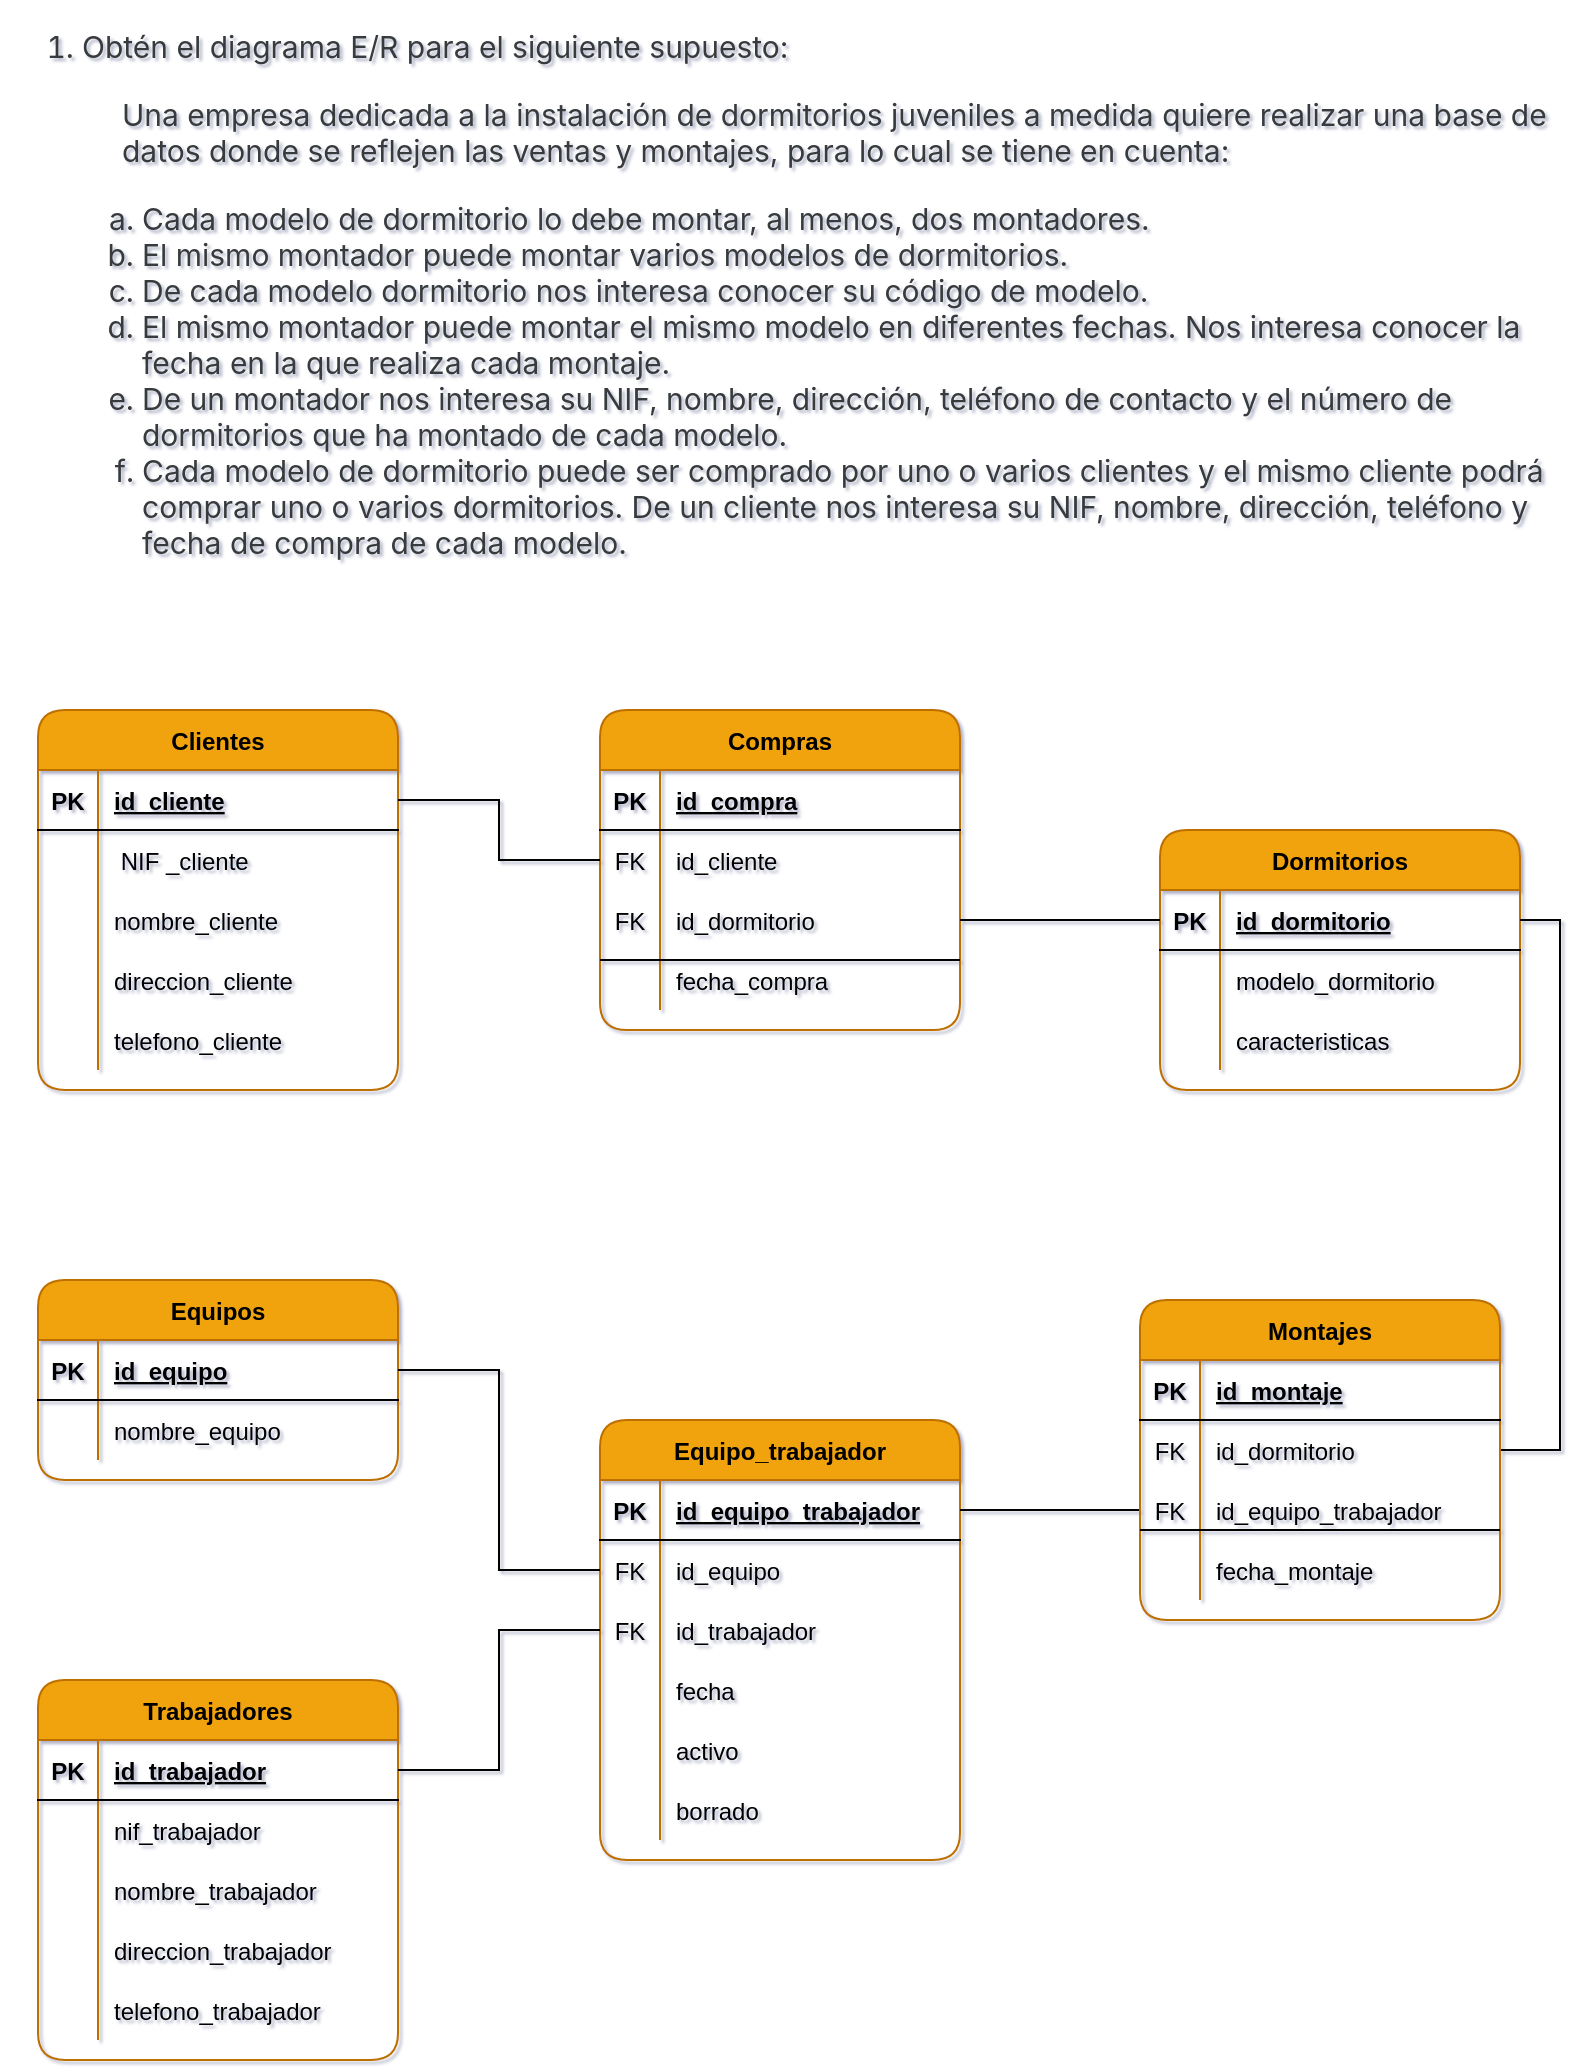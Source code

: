 <mxfile version="19.0.3" type="device"><diagram id="thLx4Eht6S7S2caN7P-8" name="Page-1"><mxGraphModel dx="1182" dy="835" grid="1" gridSize="10" guides="1" tooltips="1" connect="1" arrows="1" fold="1" page="1" pageScale="1" pageWidth="827" pageHeight="1169" background="#FFFFFF" math="0" shadow="1"><root><mxCell id="0"/><mxCell id="1" parent="0"/><mxCell id="4-AjIs3FGwJFk-wqZQ8P-2" value="&lt;ol style=&quot;box-sizing: border-box; margin-top: 0px; margin-bottom: 1rem; color: rgb(55, 58, 60); font-family: -apple-system, BlinkMacSystemFont, &amp;quot;Segoe UI&amp;quot;, Roboto, &amp;quot;Helvetica Neue&amp;quot;, Arial, sans-serif, &amp;quot;Apple Color Emoji&amp;quot;, &amp;quot;Segoe UI Emoji&amp;quot;, &amp;quot;Segoe UI Symbol&amp;quot;; font-size: 15px; text-align: left;&quot;&gt;&lt;li style=&quot;box-sizing: border-box;&quot;&gt;Obtén el diagrama E/R para el siguiente supuesto:&lt;/li&gt;&lt;/ol&gt;&lt;p style=&quot;box-sizing: border-box; margin-top: 0px; margin-bottom: 1rem; color: rgb(55, 58, 60); font-family: -apple-system, BlinkMacSystemFont, &amp;quot;Segoe UI&amp;quot;, Roboto, &amp;quot;Helvetica Neue&amp;quot;, Arial, sans-serif, &amp;quot;Apple Color Emoji&amp;quot;, &amp;quot;Segoe UI Emoji&amp;quot;, &amp;quot;Segoe UI Symbol&amp;quot;; font-size: 15px; text-align: left;&quot;&gt;&lt;/p&gt;&lt;div style=&quot;box-sizing: border-box; color: rgb(55, 58, 60); font-family: -apple-system, BlinkMacSystemFont, &amp;quot;Segoe UI&amp;quot;, Roboto, &amp;quot;Helvetica Neue&amp;quot;, Arial, sans-serif, &amp;quot;Apple Color Emoji&amp;quot;, &amp;quot;Segoe UI Emoji&amp;quot;, &amp;quot;Segoe UI Symbol&amp;quot;; font-size: 15px; text-align: left; margin-left: 30px;&quot; class=&quot;editor-indent&quot;&gt;&lt;div style=&quot;box-sizing: border-box; margin-left: 30px;&quot; class=&quot;editor-indent&quot;&gt;&lt;p style=&quot;box-sizing: border-box; margin-top: 0px; margin-bottom: 1rem;&quot;&gt;Una empresa dedicada a la instalación de dormitorios juveniles a medida quiere realizar una base de datos donde se reflejen las ventas y montajes, para lo cual se tiene en cuenta:&lt;/p&gt;&lt;/div&gt;&lt;div style=&quot;box-sizing: border-box;&quot; class=&quot;editor-indent&quot;&gt;&lt;p style=&quot;box-sizing: border-box; margin-top: 0px; margin-bottom: 1rem;&quot;&gt;&lt;/p&gt;&lt;ol style=&quot;box-sizing: border-box; margin-top: 0px; margin-bottom: 1rem; list-style-type: lower-alpha;&quot;&gt;&lt;li style=&quot;box-sizing: border-box;&quot;&gt;Cada modelo de dormitorio lo debe montar, al menos, dos montadores.&lt;/li&gt;&lt;li style=&quot;box-sizing: border-box;&quot;&gt;El mismo montador puede montar varios modelos de dormitorios.&lt;/li&gt;&lt;li style=&quot;box-sizing: border-box;&quot;&gt;De cada modelo dormitorio nos interesa conocer su código de modelo.&lt;/li&gt;&lt;li style=&quot;box-sizing: border-box;&quot;&gt;El mismo montador puede montar el mismo modelo en diferentes fechas. Nos interesa conocer la fecha en la que realiza cada montaje.&lt;/li&gt;&lt;li style=&quot;box-sizing: border-box;&quot;&gt;De un montador nos interesa su NIF, nombre, dirección, teléfono de contacto y el número de dormitorios que ha montado de cada modelo.&lt;/li&gt;&lt;li style=&quot;box-sizing: border-box;&quot;&gt;Cada modelo de dormitorio puede ser comprado por uno o varios clientes y el mismo cliente podrá comprar uno o varios dormitorios. De un cliente nos interesa su NIF, nombre, dirección, teléfono y fecha de compra de cada modelo.&lt;/li&gt;&lt;/ol&gt;&lt;/div&gt;&lt;/div&gt;" style="text;html=1;strokeColor=none;fillColor=none;align=center;verticalAlign=middle;whiteSpace=wrap;rounded=0;" parent="1" vertex="1"><mxGeometry x="20" y="40" width="780" height="310" as="geometry"/></mxCell><mxCell id="NseqOjQUuGEiHZUJtR5K-14" value="Clientes" style="shape=table;startSize=30;container=1;collapsible=1;childLayout=tableLayout;fixedRows=1;rowLines=0;fontStyle=1;align=center;resizeLast=1;fillColor=#f0a30a;strokeColor=#BD7000;fontColor=#000000;rounded=1;shadow=0;sketch=0;" vertex="1" parent="1"><mxGeometry x="39" y="395" width="180" height="190" as="geometry"><mxRectangle x="470" y="860" width="70" height="30" as="alternateBounds"/></mxGeometry></mxCell><mxCell id="NseqOjQUuGEiHZUJtR5K-15" value="" style="shape=tableRow;horizontal=0;startSize=0;swimlaneHead=0;swimlaneBody=0;fillColor=none;collapsible=0;dropTarget=0;points=[[0,0.5],[1,0.5]];portConstraint=eastwest;top=0;left=0;right=0;bottom=1;" vertex="1" parent="NseqOjQUuGEiHZUJtR5K-14"><mxGeometry y="30" width="180" height="30" as="geometry"/></mxCell><mxCell id="NseqOjQUuGEiHZUJtR5K-16" value="PK" style="shape=partialRectangle;connectable=0;fillColor=none;top=0;left=0;bottom=0;right=0;fontStyle=1;overflow=hidden;" vertex="1" parent="NseqOjQUuGEiHZUJtR5K-15"><mxGeometry width="30" height="30" as="geometry"><mxRectangle width="30" height="30" as="alternateBounds"/></mxGeometry></mxCell><mxCell id="NseqOjQUuGEiHZUJtR5K-17" value="id_cliente" style="shape=partialRectangle;connectable=0;fillColor=none;top=0;left=0;bottom=0;right=0;align=left;spacingLeft=6;fontStyle=5;overflow=hidden;" vertex="1" parent="NseqOjQUuGEiHZUJtR5K-15"><mxGeometry x="30" width="150" height="30" as="geometry"><mxRectangle width="150" height="30" as="alternateBounds"/></mxGeometry></mxCell><mxCell id="NseqOjQUuGEiHZUJtR5K-18" value="" style="shape=tableRow;horizontal=0;startSize=0;swimlaneHead=0;swimlaneBody=0;fillColor=none;collapsible=0;dropTarget=0;points=[[0,0.5],[1,0.5]];portConstraint=eastwest;top=0;left=0;right=0;bottom=0;" vertex="1" parent="NseqOjQUuGEiHZUJtR5K-14"><mxGeometry y="60" width="180" height="30" as="geometry"/></mxCell><mxCell id="NseqOjQUuGEiHZUJtR5K-19" value="" style="shape=partialRectangle;connectable=0;fillColor=none;top=0;left=0;bottom=0;right=0;editable=1;overflow=hidden;" vertex="1" parent="NseqOjQUuGEiHZUJtR5K-18"><mxGeometry width="30" height="30" as="geometry"><mxRectangle width="30" height="30" as="alternateBounds"/></mxGeometry></mxCell><mxCell id="NseqOjQUuGEiHZUJtR5K-20" value=" NIF _cliente" style="shape=partialRectangle;connectable=0;fillColor=none;top=0;left=0;bottom=0;right=0;align=left;spacingLeft=6;overflow=hidden;fontColor=#000000;" vertex="1" parent="NseqOjQUuGEiHZUJtR5K-18"><mxGeometry x="30" width="150" height="30" as="geometry"><mxRectangle width="150" height="30" as="alternateBounds"/></mxGeometry></mxCell><mxCell id="NseqOjQUuGEiHZUJtR5K-21" value="" style="shape=tableRow;horizontal=0;startSize=0;swimlaneHead=0;swimlaneBody=0;fillColor=none;collapsible=0;dropTarget=0;points=[[0,0.5],[1,0.5]];portConstraint=eastwest;top=0;left=0;right=0;bottom=0;" vertex="1" parent="NseqOjQUuGEiHZUJtR5K-14"><mxGeometry y="90" width="180" height="30" as="geometry"/></mxCell><mxCell id="NseqOjQUuGEiHZUJtR5K-22" value="" style="shape=partialRectangle;connectable=0;fillColor=none;top=0;left=0;bottom=0;right=0;editable=1;overflow=hidden;" vertex="1" parent="NseqOjQUuGEiHZUJtR5K-21"><mxGeometry width="30" height="30" as="geometry"><mxRectangle width="30" height="30" as="alternateBounds"/></mxGeometry></mxCell><mxCell id="NseqOjQUuGEiHZUJtR5K-23" value="nombre_cliente" style="shape=partialRectangle;connectable=0;fillColor=none;top=0;left=0;bottom=0;right=0;align=left;spacingLeft=6;overflow=hidden;" vertex="1" parent="NseqOjQUuGEiHZUJtR5K-21"><mxGeometry x="30" width="150" height="30" as="geometry"><mxRectangle width="150" height="30" as="alternateBounds"/></mxGeometry></mxCell><mxCell id="NseqOjQUuGEiHZUJtR5K-24" value="" style="shape=tableRow;horizontal=0;startSize=0;swimlaneHead=0;swimlaneBody=0;fillColor=none;collapsible=0;dropTarget=0;points=[[0,0.5],[1,0.5]];portConstraint=eastwest;top=0;left=0;right=0;bottom=0;" vertex="1" parent="NseqOjQUuGEiHZUJtR5K-14"><mxGeometry y="120" width="180" height="30" as="geometry"/></mxCell><mxCell id="NseqOjQUuGEiHZUJtR5K-25" value="" style="shape=partialRectangle;connectable=0;fillColor=none;top=0;left=0;bottom=0;right=0;editable=1;overflow=hidden;" vertex="1" parent="NseqOjQUuGEiHZUJtR5K-24"><mxGeometry width="30" height="30" as="geometry"><mxRectangle width="30" height="30" as="alternateBounds"/></mxGeometry></mxCell><mxCell id="NseqOjQUuGEiHZUJtR5K-26" value="direccion_cliente" style="shape=partialRectangle;connectable=0;fillColor=none;top=0;left=0;bottom=0;right=0;align=left;spacingLeft=6;overflow=hidden;" vertex="1" parent="NseqOjQUuGEiHZUJtR5K-24"><mxGeometry x="30" width="150" height="30" as="geometry"><mxRectangle width="150" height="30" as="alternateBounds"/></mxGeometry></mxCell><mxCell id="NseqOjQUuGEiHZUJtR5K-29" value="" style="shape=tableRow;horizontal=0;startSize=0;swimlaneHead=0;swimlaneBody=0;fillColor=none;collapsible=0;dropTarget=0;points=[[0,0.5],[1,0.5]];portConstraint=eastwest;top=0;left=0;right=0;bottom=0;" vertex="1" parent="NseqOjQUuGEiHZUJtR5K-14"><mxGeometry y="150" width="180" height="30" as="geometry"/></mxCell><mxCell id="NseqOjQUuGEiHZUJtR5K-30" value="" style="shape=partialRectangle;connectable=0;fillColor=none;top=0;left=0;bottom=0;right=0;editable=1;overflow=hidden;" vertex="1" parent="NseqOjQUuGEiHZUJtR5K-29"><mxGeometry width="30" height="30" as="geometry"><mxRectangle width="30" height="30" as="alternateBounds"/></mxGeometry></mxCell><mxCell id="NseqOjQUuGEiHZUJtR5K-31" value="telefono_cliente" style="shape=partialRectangle;connectable=0;fillColor=none;top=0;left=0;bottom=0;right=0;align=left;spacingLeft=6;overflow=hidden;" vertex="1" parent="NseqOjQUuGEiHZUJtR5K-29"><mxGeometry x="30" width="150" height="30" as="geometry"><mxRectangle width="150" height="30" as="alternateBounds"/></mxGeometry></mxCell><mxCell id="NseqOjQUuGEiHZUJtR5K-79" value="" style="group;rounded=1;shadow=0;sketch=0;" vertex="1" connectable="0" parent="1"><mxGeometry x="320" y="395" width="180" height="160" as="geometry"/></mxCell><mxCell id="NseqOjQUuGEiHZUJtR5K-38" value="Compras" style="shape=table;startSize=30;container=1;collapsible=1;childLayout=tableLayout;fixedRows=1;rowLines=0;fontStyle=1;align=center;resizeLast=1;fillColor=#f0a30a;fontColor=#000000;strokeColor=#BD7000;rounded=1;" vertex="1" parent="NseqOjQUuGEiHZUJtR5K-79"><mxGeometry width="180" height="160" as="geometry"><mxRectangle x="470" y="860" width="70" height="30" as="alternateBounds"/></mxGeometry></mxCell><mxCell id="NseqOjQUuGEiHZUJtR5K-39" value="" style="shape=tableRow;horizontal=0;startSize=0;swimlaneHead=0;swimlaneBody=0;fillColor=none;collapsible=0;dropTarget=0;points=[[0,0.5],[1,0.5]];portConstraint=eastwest;top=0;left=0;right=0;bottom=1;" vertex="1" parent="NseqOjQUuGEiHZUJtR5K-38"><mxGeometry y="30" width="180" height="30" as="geometry"/></mxCell><mxCell id="NseqOjQUuGEiHZUJtR5K-40" value="PK" style="shape=partialRectangle;connectable=0;fillColor=none;top=0;left=0;bottom=0;right=0;fontStyle=1;overflow=hidden;" vertex="1" parent="NseqOjQUuGEiHZUJtR5K-39"><mxGeometry width="30" height="30" as="geometry"><mxRectangle width="30" height="30" as="alternateBounds"/></mxGeometry></mxCell><mxCell id="NseqOjQUuGEiHZUJtR5K-41" value="id_compra" style="shape=partialRectangle;connectable=0;fillColor=none;top=0;left=0;bottom=0;right=0;align=left;spacingLeft=6;fontStyle=5;overflow=hidden;" vertex="1" parent="NseqOjQUuGEiHZUJtR5K-39"><mxGeometry x="30" width="150" height="30" as="geometry"><mxRectangle width="150" height="30" as="alternateBounds"/></mxGeometry></mxCell><mxCell id="NseqOjQUuGEiHZUJtR5K-68" value="" style="shape=tableRow;horizontal=0;startSize=0;swimlaneHead=0;swimlaneBody=0;fillColor=none;collapsible=0;dropTarget=0;points=[[0,0.5],[1,0.5]];portConstraint=eastwest;top=0;left=0;right=0;bottom=0;fontColor=#000000;" vertex="1" parent="NseqOjQUuGEiHZUJtR5K-38"><mxGeometry y="60" width="180" height="30" as="geometry"/></mxCell><mxCell id="NseqOjQUuGEiHZUJtR5K-69" value="FK" style="shape=partialRectangle;connectable=0;fillColor=none;top=0;left=0;bottom=0;right=0;fontStyle=0;overflow=hidden;fontColor=#000000;" vertex="1" parent="NseqOjQUuGEiHZUJtR5K-68"><mxGeometry width="30" height="30" as="geometry"><mxRectangle width="30" height="30" as="alternateBounds"/></mxGeometry></mxCell><mxCell id="NseqOjQUuGEiHZUJtR5K-70" value="id_cliente" style="shape=partialRectangle;connectable=0;fillColor=none;top=0;left=0;bottom=0;right=0;align=left;spacingLeft=6;fontStyle=0;overflow=hidden;fontColor=#000000;" vertex="1" parent="NseqOjQUuGEiHZUJtR5K-68"><mxGeometry x="30" width="150" height="30" as="geometry"><mxRectangle width="150" height="30" as="alternateBounds"/></mxGeometry></mxCell><mxCell id="NseqOjQUuGEiHZUJtR5K-71" value="" style="shape=tableRow;horizontal=0;startSize=0;swimlaneHead=0;swimlaneBody=0;fillColor=none;collapsible=0;dropTarget=0;points=[[0,0.5],[1,0.5]];portConstraint=eastwest;top=0;left=0;right=0;bottom=0;fontColor=#000000;" vertex="1" parent="NseqOjQUuGEiHZUJtR5K-38"><mxGeometry y="90" width="180" height="30" as="geometry"/></mxCell><mxCell id="NseqOjQUuGEiHZUJtR5K-72" value="FK" style="shape=partialRectangle;connectable=0;fillColor=none;top=0;left=0;bottom=0;right=0;fontStyle=0;overflow=hidden;fontColor=#000000;" vertex="1" parent="NseqOjQUuGEiHZUJtR5K-71"><mxGeometry width="30" height="30" as="geometry"><mxRectangle width="30" height="30" as="alternateBounds"/></mxGeometry></mxCell><mxCell id="NseqOjQUuGEiHZUJtR5K-73" value="id_dormitorio" style="shape=partialRectangle;connectable=0;fillColor=none;top=0;left=0;bottom=0;right=0;align=left;spacingLeft=6;fontStyle=0;overflow=hidden;fontColor=#000000;" vertex="1" parent="NseqOjQUuGEiHZUJtR5K-71"><mxGeometry x="30" width="150" height="30" as="geometry"><mxRectangle width="150" height="30" as="alternateBounds"/></mxGeometry></mxCell><mxCell id="NseqOjQUuGEiHZUJtR5K-74" value="" style="shape=tableRow;horizontal=0;startSize=0;swimlaneHead=0;swimlaneBody=0;fillColor=none;collapsible=0;dropTarget=0;points=[[0,0.5],[1,0.5]];portConstraint=eastwest;top=0;left=0;right=0;bottom=0;fontColor=#000000;" vertex="1" parent="NseqOjQUuGEiHZUJtR5K-38"><mxGeometry y="120" width="180" height="30" as="geometry"/></mxCell><mxCell id="NseqOjQUuGEiHZUJtR5K-75" value="" style="shape=partialRectangle;connectable=0;fillColor=none;top=0;left=0;bottom=0;right=0;editable=1;overflow=hidden;fontColor=#000000;" vertex="1" parent="NseqOjQUuGEiHZUJtR5K-74"><mxGeometry width="30" height="30" as="geometry"><mxRectangle width="30" height="30" as="alternateBounds"/></mxGeometry></mxCell><mxCell id="NseqOjQUuGEiHZUJtR5K-76" value="fecha_compra" style="shape=partialRectangle;connectable=0;fillColor=none;top=0;left=0;bottom=0;right=0;align=left;spacingLeft=6;overflow=hidden;fontColor=#000000;" vertex="1" parent="NseqOjQUuGEiHZUJtR5K-74"><mxGeometry x="30" width="150" height="30" as="geometry"><mxRectangle width="150" height="30" as="alternateBounds"/></mxGeometry></mxCell><mxCell id="NseqOjQUuGEiHZUJtR5K-77" value="" style="line;strokeWidth=1;rotatable=0;dashed=0;labelPosition=right;align=left;verticalAlign=middle;spacingTop=0;spacingLeft=6;points=[];portConstraint=eastwest;fontColor=#000000;" vertex="1" parent="NseqOjQUuGEiHZUJtR5K-79"><mxGeometry y="120" width="180" height="10" as="geometry"/></mxCell><mxCell id="NseqOjQUuGEiHZUJtR5K-80" value="Dormitorios" style="shape=table;startSize=30;container=1;collapsible=1;childLayout=tableLayout;fixedRows=1;rowLines=0;fontStyle=1;align=center;resizeLast=1;fontColor=#000000;fillColor=#f0a30a;strokeColor=#BD7000;rounded=1;shadow=0;sketch=0;" vertex="1" parent="1"><mxGeometry x="600" y="455" width="180" height="130" as="geometry"/></mxCell><mxCell id="NseqOjQUuGEiHZUJtR5K-81" value="" style="shape=tableRow;horizontal=0;startSize=0;swimlaneHead=0;swimlaneBody=0;fillColor=none;collapsible=0;dropTarget=0;points=[[0,0.5],[1,0.5]];portConstraint=eastwest;top=0;left=0;right=0;bottom=1;fontColor=#000000;" vertex="1" parent="NseqOjQUuGEiHZUJtR5K-80"><mxGeometry y="30" width="180" height="30" as="geometry"/></mxCell><mxCell id="NseqOjQUuGEiHZUJtR5K-82" value="PK" style="shape=partialRectangle;connectable=0;fillColor=none;top=0;left=0;bottom=0;right=0;fontStyle=1;overflow=hidden;fontColor=#000000;" vertex="1" parent="NseqOjQUuGEiHZUJtR5K-81"><mxGeometry width="30" height="30" as="geometry"><mxRectangle width="30" height="30" as="alternateBounds"/></mxGeometry></mxCell><mxCell id="NseqOjQUuGEiHZUJtR5K-83" value="id_dormitorio" style="shape=partialRectangle;connectable=0;fillColor=none;top=0;left=0;bottom=0;right=0;align=left;spacingLeft=6;fontStyle=5;overflow=hidden;fontColor=#000000;" vertex="1" parent="NseqOjQUuGEiHZUJtR5K-81"><mxGeometry x="30" width="150" height="30" as="geometry"><mxRectangle width="150" height="30" as="alternateBounds"/></mxGeometry></mxCell><mxCell id="NseqOjQUuGEiHZUJtR5K-84" value="" style="shape=tableRow;horizontal=0;startSize=0;swimlaneHead=0;swimlaneBody=0;fillColor=none;collapsible=0;dropTarget=0;points=[[0,0.5],[1,0.5]];portConstraint=eastwest;top=0;left=0;right=0;bottom=0;fontColor=#000000;" vertex="1" parent="NseqOjQUuGEiHZUJtR5K-80"><mxGeometry y="60" width="180" height="30" as="geometry"/></mxCell><mxCell id="NseqOjQUuGEiHZUJtR5K-85" value="" style="shape=partialRectangle;connectable=0;fillColor=none;top=0;left=0;bottom=0;right=0;editable=1;overflow=hidden;fontColor=#000000;" vertex="1" parent="NseqOjQUuGEiHZUJtR5K-84"><mxGeometry width="30" height="30" as="geometry"><mxRectangle width="30" height="30" as="alternateBounds"/></mxGeometry></mxCell><mxCell id="NseqOjQUuGEiHZUJtR5K-86" value="modelo_dormitorio" style="shape=partialRectangle;connectable=0;fillColor=none;top=0;left=0;bottom=0;right=0;align=left;spacingLeft=6;overflow=hidden;fontColor=#000000;" vertex="1" parent="NseqOjQUuGEiHZUJtR5K-84"><mxGeometry x="30" width="150" height="30" as="geometry"><mxRectangle width="150" height="30" as="alternateBounds"/></mxGeometry></mxCell><mxCell id="NseqOjQUuGEiHZUJtR5K-87" value="" style="shape=tableRow;horizontal=0;startSize=0;swimlaneHead=0;swimlaneBody=0;fillColor=none;collapsible=0;dropTarget=0;points=[[0,0.5],[1,0.5]];portConstraint=eastwest;top=0;left=0;right=0;bottom=0;fontColor=#000000;" vertex="1" parent="NseqOjQUuGEiHZUJtR5K-80"><mxGeometry y="90" width="180" height="30" as="geometry"/></mxCell><mxCell id="NseqOjQUuGEiHZUJtR5K-88" value="" style="shape=partialRectangle;connectable=0;fillColor=none;top=0;left=0;bottom=0;right=0;editable=1;overflow=hidden;fontColor=#000000;" vertex="1" parent="NseqOjQUuGEiHZUJtR5K-87"><mxGeometry width="30" height="30" as="geometry"><mxRectangle width="30" height="30" as="alternateBounds"/></mxGeometry></mxCell><mxCell id="NseqOjQUuGEiHZUJtR5K-89" value="caracteristicas" style="shape=partialRectangle;connectable=0;fillColor=none;top=0;left=0;bottom=0;right=0;align=left;spacingLeft=6;overflow=hidden;fontColor=#000000;" vertex="1" parent="NseqOjQUuGEiHZUJtR5K-87"><mxGeometry x="30" width="150" height="30" as="geometry"><mxRectangle width="150" height="30" as="alternateBounds"/></mxGeometry></mxCell><mxCell id="NseqOjQUuGEiHZUJtR5K-113" style="edgeStyle=orthogonalEdgeStyle;rounded=0;orthogonalLoop=1;jettySize=auto;html=1;exitX=1;exitY=0.5;exitDx=0;exitDy=0;entryX=0;entryY=0.5;entryDx=0;entryDy=0;fontColor=#000000;endArrow=none;endFill=0;" edge="1" parent="1" source="NseqOjQUuGEiHZUJtR5K-15" target="NseqOjQUuGEiHZUJtR5K-68"><mxGeometry relative="1" as="geometry"/></mxCell><mxCell id="NseqOjQUuGEiHZUJtR5K-117" style="edgeStyle=orthogonalEdgeStyle;rounded=0;orthogonalLoop=1;jettySize=auto;html=1;exitX=1;exitY=0.5;exitDx=0;exitDy=0;entryX=0;entryY=0.5;entryDx=0;entryDy=0;fontColor=#000000;endArrow=none;endFill=0;" edge="1" parent="1" source="NseqOjQUuGEiHZUJtR5K-71" target="NseqOjQUuGEiHZUJtR5K-81"><mxGeometry relative="1" as="geometry"/></mxCell><mxCell id="NseqOjQUuGEiHZUJtR5K-118" style="edgeStyle=orthogonalEdgeStyle;rounded=0;orthogonalLoop=1;jettySize=auto;html=1;exitX=1;exitY=0.5;exitDx=0;exitDy=0;entryX=1;entryY=0.5;entryDx=0;entryDy=0;fontColor=#000000;endArrow=none;endFill=0;" edge="1" parent="1" source="NseqOjQUuGEiHZUJtR5K-81" target="NseqOjQUuGEiHZUJtR5K-106"><mxGeometry relative="1" as="geometry"/></mxCell><mxCell id="NseqOjQUuGEiHZUJtR5K-120" value="Equipos" style="shape=table;startSize=30;container=1;collapsible=1;childLayout=tableLayout;fixedRows=1;rowLines=0;fontStyle=1;align=center;resizeLast=1;fontColor=#000000;fillColor=#f0a30a;strokeColor=#BD7000;rounded=1;shadow=0;sketch=0;" vertex="1" parent="1"><mxGeometry x="39" y="680" width="180" height="100" as="geometry"/></mxCell><mxCell id="NseqOjQUuGEiHZUJtR5K-121" value="" style="shape=tableRow;horizontal=0;startSize=0;swimlaneHead=0;swimlaneBody=0;fillColor=none;collapsible=0;dropTarget=0;points=[[0,0.5],[1,0.5]];portConstraint=eastwest;top=0;left=0;right=0;bottom=1;fontColor=#000000;" vertex="1" parent="NseqOjQUuGEiHZUJtR5K-120"><mxGeometry y="30" width="180" height="30" as="geometry"/></mxCell><mxCell id="NseqOjQUuGEiHZUJtR5K-122" value="PK" style="shape=partialRectangle;connectable=0;fillColor=none;top=0;left=0;bottom=0;right=0;fontStyle=1;overflow=hidden;fontColor=#000000;" vertex="1" parent="NseqOjQUuGEiHZUJtR5K-121"><mxGeometry width="30" height="30" as="geometry"><mxRectangle width="30" height="30" as="alternateBounds"/></mxGeometry></mxCell><mxCell id="NseqOjQUuGEiHZUJtR5K-123" value="id_equipo" style="shape=partialRectangle;connectable=0;fillColor=none;top=0;left=0;bottom=0;right=0;align=left;spacingLeft=6;fontStyle=5;overflow=hidden;fontColor=#000000;" vertex="1" parent="NseqOjQUuGEiHZUJtR5K-121"><mxGeometry x="30" width="150" height="30" as="geometry"><mxRectangle width="150" height="30" as="alternateBounds"/></mxGeometry></mxCell><mxCell id="NseqOjQUuGEiHZUJtR5K-124" value="" style="shape=tableRow;horizontal=0;startSize=0;swimlaneHead=0;swimlaneBody=0;fillColor=none;collapsible=0;dropTarget=0;points=[[0,0.5],[1,0.5]];portConstraint=eastwest;top=0;left=0;right=0;bottom=0;fontColor=#000000;" vertex="1" parent="NseqOjQUuGEiHZUJtR5K-120"><mxGeometry y="60" width="180" height="30" as="geometry"/></mxCell><mxCell id="NseqOjQUuGEiHZUJtR5K-125" value="" style="shape=partialRectangle;connectable=0;fillColor=none;top=0;left=0;bottom=0;right=0;editable=1;overflow=hidden;fontColor=#000000;" vertex="1" parent="NseqOjQUuGEiHZUJtR5K-124"><mxGeometry width="30" height="30" as="geometry"><mxRectangle width="30" height="30" as="alternateBounds"/></mxGeometry></mxCell><mxCell id="NseqOjQUuGEiHZUJtR5K-126" value="nombre_equipo" style="shape=partialRectangle;connectable=0;fillColor=none;top=0;left=0;bottom=0;right=0;align=left;spacingLeft=6;overflow=hidden;fontColor=#000000;" vertex="1" parent="NseqOjQUuGEiHZUJtR5K-124"><mxGeometry x="30" width="150" height="30" as="geometry"><mxRectangle width="150" height="30" as="alternateBounds"/></mxGeometry></mxCell><mxCell id="NseqOjQUuGEiHZUJtR5K-133" value="Equipo_trabajador" style="shape=table;startSize=30;container=1;collapsible=1;childLayout=tableLayout;fixedRows=1;rowLines=0;fontStyle=1;align=center;resizeLast=1;fontColor=#000000;fillColor=#f0a30a;strokeColor=#BD7000;rounded=1;shadow=0;sketch=0;" vertex="1" parent="1"><mxGeometry x="320" y="750" width="180" height="220" as="geometry"/></mxCell><mxCell id="NseqOjQUuGEiHZUJtR5K-134" value="" style="shape=tableRow;horizontal=0;startSize=0;swimlaneHead=0;swimlaneBody=0;fillColor=none;collapsible=0;dropTarget=0;points=[[0,0.5],[1,0.5]];portConstraint=eastwest;top=0;left=0;right=0;bottom=1;fontColor=#000000;" vertex="1" parent="NseqOjQUuGEiHZUJtR5K-133"><mxGeometry y="30" width="180" height="30" as="geometry"/></mxCell><mxCell id="NseqOjQUuGEiHZUJtR5K-135" value="PK" style="shape=partialRectangle;connectable=0;fillColor=none;top=0;left=0;bottom=0;right=0;fontStyle=1;overflow=hidden;fontColor=#000000;" vertex="1" parent="NseqOjQUuGEiHZUJtR5K-134"><mxGeometry width="30" height="30" as="geometry"><mxRectangle width="30" height="30" as="alternateBounds"/></mxGeometry></mxCell><mxCell id="NseqOjQUuGEiHZUJtR5K-136" value="id_equipo_trabajador" style="shape=partialRectangle;connectable=0;fillColor=none;top=0;left=0;bottom=0;right=0;align=left;spacingLeft=6;fontStyle=5;overflow=hidden;fontColor=#000000;" vertex="1" parent="NseqOjQUuGEiHZUJtR5K-134"><mxGeometry x="30" width="150" height="30" as="geometry"><mxRectangle width="150" height="30" as="alternateBounds"/></mxGeometry></mxCell><mxCell id="NseqOjQUuGEiHZUJtR5K-166" value="" style="shape=tableRow;horizontal=0;startSize=0;swimlaneHead=0;swimlaneBody=0;fillColor=none;collapsible=0;dropTarget=0;points=[[0,0.5],[1,0.5]];portConstraint=eastwest;top=0;left=0;right=0;bottom=0;fontColor=#000000;" vertex="1" parent="NseqOjQUuGEiHZUJtR5K-133"><mxGeometry y="60" width="180" height="30" as="geometry"/></mxCell><mxCell id="NseqOjQUuGEiHZUJtR5K-167" value="FK" style="shape=partialRectangle;connectable=0;fillColor=none;top=0;left=0;bottom=0;right=0;fontStyle=0;overflow=hidden;fontColor=#000000;" vertex="1" parent="NseqOjQUuGEiHZUJtR5K-166"><mxGeometry width="30" height="30" as="geometry"><mxRectangle width="30" height="30" as="alternateBounds"/></mxGeometry></mxCell><mxCell id="NseqOjQUuGEiHZUJtR5K-168" value="id_equipo" style="shape=partialRectangle;connectable=0;fillColor=none;top=0;left=0;bottom=0;right=0;align=left;spacingLeft=6;fontStyle=0;overflow=hidden;fontColor=#000000;" vertex="1" parent="NseqOjQUuGEiHZUJtR5K-166"><mxGeometry x="30" width="150" height="30" as="geometry"><mxRectangle width="150" height="30" as="alternateBounds"/></mxGeometry></mxCell><mxCell id="NseqOjQUuGEiHZUJtR5K-169" value="" style="shape=tableRow;horizontal=0;startSize=0;swimlaneHead=0;swimlaneBody=0;fillColor=none;collapsible=0;dropTarget=0;points=[[0,0.5],[1,0.5]];portConstraint=eastwest;top=0;left=0;right=0;bottom=0;fontColor=#000000;" vertex="1" parent="NseqOjQUuGEiHZUJtR5K-133"><mxGeometry y="90" width="180" height="30" as="geometry"/></mxCell><mxCell id="NseqOjQUuGEiHZUJtR5K-170" value="FK" style="shape=partialRectangle;connectable=0;fillColor=none;top=0;left=0;bottom=0;right=0;fontStyle=0;overflow=hidden;fontColor=#000000;" vertex="1" parent="NseqOjQUuGEiHZUJtR5K-169"><mxGeometry width="30" height="30" as="geometry"><mxRectangle width="30" height="30" as="alternateBounds"/></mxGeometry></mxCell><mxCell id="NseqOjQUuGEiHZUJtR5K-171" value="id_trabajador" style="shape=partialRectangle;connectable=0;fillColor=none;top=0;left=0;bottom=0;right=0;align=left;spacingLeft=6;fontStyle=0;overflow=hidden;fontColor=#000000;" vertex="1" parent="NseqOjQUuGEiHZUJtR5K-169"><mxGeometry x="30" width="150" height="30" as="geometry"><mxRectangle width="150" height="30" as="alternateBounds"/></mxGeometry></mxCell><mxCell id="NseqOjQUuGEiHZUJtR5K-137" value="" style="shape=tableRow;horizontal=0;startSize=0;swimlaneHead=0;swimlaneBody=0;fillColor=none;collapsible=0;dropTarget=0;points=[[0,0.5],[1,0.5]];portConstraint=eastwest;top=0;left=0;right=0;bottom=0;fontColor=#000000;" vertex="1" parent="NseqOjQUuGEiHZUJtR5K-133"><mxGeometry y="120" width="180" height="30" as="geometry"/></mxCell><mxCell id="NseqOjQUuGEiHZUJtR5K-138" value="" style="shape=partialRectangle;connectable=0;fillColor=none;top=0;left=0;bottom=0;right=0;editable=1;overflow=hidden;fontColor=#000000;" vertex="1" parent="NseqOjQUuGEiHZUJtR5K-137"><mxGeometry width="30" height="30" as="geometry"><mxRectangle width="30" height="30" as="alternateBounds"/></mxGeometry></mxCell><mxCell id="NseqOjQUuGEiHZUJtR5K-139" value="fecha" style="shape=partialRectangle;connectable=0;fillColor=none;top=0;left=0;bottom=0;right=0;align=left;spacingLeft=6;overflow=hidden;fontColor=#000000;" vertex="1" parent="NseqOjQUuGEiHZUJtR5K-137"><mxGeometry x="30" width="150" height="30" as="geometry"><mxRectangle width="150" height="30" as="alternateBounds"/></mxGeometry></mxCell><mxCell id="NseqOjQUuGEiHZUJtR5K-140" value="" style="shape=tableRow;horizontal=0;startSize=0;swimlaneHead=0;swimlaneBody=0;fillColor=none;collapsible=0;dropTarget=0;points=[[0,0.5],[1,0.5]];portConstraint=eastwest;top=0;left=0;right=0;bottom=0;fontColor=#000000;" vertex="1" parent="NseqOjQUuGEiHZUJtR5K-133"><mxGeometry y="150" width="180" height="30" as="geometry"/></mxCell><mxCell id="NseqOjQUuGEiHZUJtR5K-141" value="" style="shape=partialRectangle;connectable=0;fillColor=none;top=0;left=0;bottom=0;right=0;editable=1;overflow=hidden;fontColor=#000000;" vertex="1" parent="NseqOjQUuGEiHZUJtR5K-140"><mxGeometry width="30" height="30" as="geometry"><mxRectangle width="30" height="30" as="alternateBounds"/></mxGeometry></mxCell><mxCell id="NseqOjQUuGEiHZUJtR5K-142" value="activo" style="shape=partialRectangle;connectable=0;fillColor=none;top=0;left=0;bottom=0;right=0;align=left;spacingLeft=6;overflow=hidden;fontColor=#000000;" vertex="1" parent="NseqOjQUuGEiHZUJtR5K-140"><mxGeometry x="30" width="150" height="30" as="geometry"><mxRectangle width="150" height="30" as="alternateBounds"/></mxGeometry></mxCell><mxCell id="NseqOjQUuGEiHZUJtR5K-143" value="" style="shape=tableRow;horizontal=0;startSize=0;swimlaneHead=0;swimlaneBody=0;fillColor=none;collapsible=0;dropTarget=0;points=[[0,0.5],[1,0.5]];portConstraint=eastwest;top=0;left=0;right=0;bottom=0;fontColor=#000000;" vertex="1" parent="NseqOjQUuGEiHZUJtR5K-133"><mxGeometry y="180" width="180" height="30" as="geometry"/></mxCell><mxCell id="NseqOjQUuGEiHZUJtR5K-144" value="" style="shape=partialRectangle;connectable=0;fillColor=none;top=0;left=0;bottom=0;right=0;editable=1;overflow=hidden;fontColor=#000000;" vertex="1" parent="NseqOjQUuGEiHZUJtR5K-143"><mxGeometry width="30" height="30" as="geometry"><mxRectangle width="30" height="30" as="alternateBounds"/></mxGeometry></mxCell><mxCell id="NseqOjQUuGEiHZUJtR5K-145" value="borrado" style="shape=partialRectangle;connectable=0;fillColor=none;top=0;left=0;bottom=0;right=0;align=left;spacingLeft=6;overflow=hidden;fontColor=#000000;" vertex="1" parent="NseqOjQUuGEiHZUJtR5K-143"><mxGeometry x="30" width="150" height="30" as="geometry"><mxRectangle width="150" height="30" as="alternateBounds"/></mxGeometry></mxCell><mxCell id="NseqOjQUuGEiHZUJtR5K-172" value="Trabajadores" style="shape=table;startSize=30;container=1;collapsible=1;childLayout=tableLayout;fixedRows=1;rowLines=0;fontStyle=1;align=center;resizeLast=1;fontColor=#000000;fillColor=#f0a30a;strokeColor=#BD7000;rounded=1;shadow=0;sketch=0;" vertex="1" parent="1"><mxGeometry x="39" y="880" width="180" height="190" as="geometry"/></mxCell><mxCell id="NseqOjQUuGEiHZUJtR5K-173" value="" style="shape=tableRow;horizontal=0;startSize=0;swimlaneHead=0;swimlaneBody=0;fillColor=none;collapsible=0;dropTarget=0;points=[[0,0.5],[1,0.5]];portConstraint=eastwest;top=0;left=0;right=0;bottom=1;fontColor=#000000;" vertex="1" parent="NseqOjQUuGEiHZUJtR5K-172"><mxGeometry y="30" width="180" height="30" as="geometry"/></mxCell><mxCell id="NseqOjQUuGEiHZUJtR5K-174" value="PK" style="shape=partialRectangle;connectable=0;fillColor=none;top=0;left=0;bottom=0;right=0;fontStyle=1;overflow=hidden;fontColor=#000000;" vertex="1" parent="NseqOjQUuGEiHZUJtR5K-173"><mxGeometry width="30" height="30" as="geometry"><mxRectangle width="30" height="30" as="alternateBounds"/></mxGeometry></mxCell><mxCell id="NseqOjQUuGEiHZUJtR5K-175" value="id_trabajador" style="shape=partialRectangle;connectable=0;fillColor=none;top=0;left=0;bottom=0;right=0;align=left;spacingLeft=6;fontStyle=5;overflow=hidden;fontColor=#000000;" vertex="1" parent="NseqOjQUuGEiHZUJtR5K-173"><mxGeometry x="30" width="150" height="30" as="geometry"><mxRectangle width="150" height="30" as="alternateBounds"/></mxGeometry></mxCell><mxCell id="NseqOjQUuGEiHZUJtR5K-176" value="" style="shape=tableRow;horizontal=0;startSize=0;swimlaneHead=0;swimlaneBody=0;fillColor=none;collapsible=0;dropTarget=0;points=[[0,0.5],[1,0.5]];portConstraint=eastwest;top=0;left=0;right=0;bottom=0;fontColor=#000000;" vertex="1" parent="NseqOjQUuGEiHZUJtR5K-172"><mxGeometry y="60" width="180" height="30" as="geometry"/></mxCell><mxCell id="NseqOjQUuGEiHZUJtR5K-177" value="" style="shape=partialRectangle;connectable=0;fillColor=none;top=0;left=0;bottom=0;right=0;editable=1;overflow=hidden;fontColor=#000000;" vertex="1" parent="NseqOjQUuGEiHZUJtR5K-176"><mxGeometry width="30" height="30" as="geometry"><mxRectangle width="30" height="30" as="alternateBounds"/></mxGeometry></mxCell><mxCell id="NseqOjQUuGEiHZUJtR5K-178" value="nif_trabajador" style="shape=partialRectangle;connectable=0;fillColor=none;top=0;left=0;bottom=0;right=0;align=left;spacingLeft=6;overflow=hidden;fontColor=#000000;" vertex="1" parent="NseqOjQUuGEiHZUJtR5K-176"><mxGeometry x="30" width="150" height="30" as="geometry"><mxRectangle width="150" height="30" as="alternateBounds"/></mxGeometry></mxCell><mxCell id="NseqOjQUuGEiHZUJtR5K-179" value="" style="shape=tableRow;horizontal=0;startSize=0;swimlaneHead=0;swimlaneBody=0;fillColor=none;collapsible=0;dropTarget=0;points=[[0,0.5],[1,0.5]];portConstraint=eastwest;top=0;left=0;right=0;bottom=0;fontColor=#000000;" vertex="1" parent="NseqOjQUuGEiHZUJtR5K-172"><mxGeometry y="90" width="180" height="30" as="geometry"/></mxCell><mxCell id="NseqOjQUuGEiHZUJtR5K-180" value="" style="shape=partialRectangle;connectable=0;fillColor=none;top=0;left=0;bottom=0;right=0;editable=1;overflow=hidden;fontColor=#000000;" vertex="1" parent="NseqOjQUuGEiHZUJtR5K-179"><mxGeometry width="30" height="30" as="geometry"><mxRectangle width="30" height="30" as="alternateBounds"/></mxGeometry></mxCell><mxCell id="NseqOjQUuGEiHZUJtR5K-181" value="nombre_trabajador" style="shape=partialRectangle;connectable=0;fillColor=none;top=0;left=0;bottom=0;right=0;align=left;spacingLeft=6;overflow=hidden;fontColor=#000000;" vertex="1" parent="NseqOjQUuGEiHZUJtR5K-179"><mxGeometry x="30" width="150" height="30" as="geometry"><mxRectangle width="150" height="30" as="alternateBounds"/></mxGeometry></mxCell><mxCell id="NseqOjQUuGEiHZUJtR5K-182" value="" style="shape=tableRow;horizontal=0;startSize=0;swimlaneHead=0;swimlaneBody=0;fillColor=none;collapsible=0;dropTarget=0;points=[[0,0.5],[1,0.5]];portConstraint=eastwest;top=0;left=0;right=0;bottom=0;fontColor=#000000;" vertex="1" parent="NseqOjQUuGEiHZUJtR5K-172"><mxGeometry y="120" width="180" height="30" as="geometry"/></mxCell><mxCell id="NseqOjQUuGEiHZUJtR5K-183" value="" style="shape=partialRectangle;connectable=0;fillColor=none;top=0;left=0;bottom=0;right=0;editable=1;overflow=hidden;fontColor=#000000;" vertex="1" parent="NseqOjQUuGEiHZUJtR5K-182"><mxGeometry width="30" height="30" as="geometry"><mxRectangle width="30" height="30" as="alternateBounds"/></mxGeometry></mxCell><mxCell id="NseqOjQUuGEiHZUJtR5K-184" value="direccion_trabajador" style="shape=partialRectangle;connectable=0;fillColor=none;top=0;left=0;bottom=0;right=0;align=left;spacingLeft=6;overflow=hidden;fontColor=#000000;" vertex="1" parent="NseqOjQUuGEiHZUJtR5K-182"><mxGeometry x="30" width="150" height="30" as="geometry"><mxRectangle width="150" height="30" as="alternateBounds"/></mxGeometry></mxCell><mxCell id="NseqOjQUuGEiHZUJtR5K-186" value="" style="shape=tableRow;horizontal=0;startSize=0;swimlaneHead=0;swimlaneBody=0;fillColor=none;collapsible=0;dropTarget=0;points=[[0,0.5],[1,0.5]];portConstraint=eastwest;top=0;left=0;right=0;bottom=0;fontColor=#000000;" vertex="1" parent="NseqOjQUuGEiHZUJtR5K-172"><mxGeometry y="150" width="180" height="30" as="geometry"/></mxCell><mxCell id="NseqOjQUuGEiHZUJtR5K-187" value="" style="shape=partialRectangle;connectable=0;fillColor=none;top=0;left=0;bottom=0;right=0;editable=1;overflow=hidden;fontColor=#000000;" vertex="1" parent="NseqOjQUuGEiHZUJtR5K-186"><mxGeometry width="30" height="30" as="geometry"><mxRectangle width="30" height="30" as="alternateBounds"/></mxGeometry></mxCell><mxCell id="NseqOjQUuGEiHZUJtR5K-188" value="telefono_trabajador" style="shape=partialRectangle;connectable=0;fillColor=none;top=0;left=0;bottom=0;right=0;align=left;spacingLeft=6;overflow=hidden;fontColor=#000000;" vertex="1" parent="NseqOjQUuGEiHZUJtR5K-186"><mxGeometry x="30" width="150" height="30" as="geometry"><mxRectangle width="150" height="30" as="alternateBounds"/></mxGeometry></mxCell><mxCell id="NseqOjQUuGEiHZUJtR5K-185" style="edgeStyle=orthogonalEdgeStyle;rounded=0;orthogonalLoop=1;jettySize=auto;html=1;exitX=1;exitY=0.5;exitDx=0;exitDy=0;entryX=0;entryY=0.5;entryDx=0;entryDy=0;fontColor=#000000;endArrow=none;endFill=0;" edge="1" parent="1" source="NseqOjQUuGEiHZUJtR5K-134" target="NseqOjQUuGEiHZUJtR5K-114"><mxGeometry relative="1" as="geometry"/></mxCell><mxCell id="NseqOjQUuGEiHZUJtR5K-189" style="edgeStyle=orthogonalEdgeStyle;rounded=0;orthogonalLoop=1;jettySize=auto;html=1;exitX=1;exitY=0.5;exitDx=0;exitDy=0;entryX=0;entryY=0.5;entryDx=0;entryDy=0;fontColor=#000000;endArrow=none;endFill=0;" edge="1" parent="1" source="NseqOjQUuGEiHZUJtR5K-121" target="NseqOjQUuGEiHZUJtR5K-166"><mxGeometry relative="1" as="geometry"/></mxCell><mxCell id="NseqOjQUuGEiHZUJtR5K-190" style="edgeStyle=orthogonalEdgeStyle;rounded=0;orthogonalLoop=1;jettySize=auto;html=1;exitX=1;exitY=0.5;exitDx=0;exitDy=0;entryX=0;entryY=0.5;entryDx=0;entryDy=0;fontColor=#000000;endArrow=none;endFill=0;" edge="1" parent="1" source="NseqOjQUuGEiHZUJtR5K-173" target="NseqOjQUuGEiHZUJtR5K-169"><mxGeometry relative="1" as="geometry"/></mxCell><mxCell id="NseqOjQUuGEiHZUJtR5K-206" value="" style="group" vertex="1" connectable="0" parent="1"><mxGeometry x="590" y="690" width="180" height="160" as="geometry"/></mxCell><mxCell id="NseqOjQUuGEiHZUJtR5K-93" value="Montajes" style="shape=table;startSize=30;container=1;collapsible=1;childLayout=tableLayout;fixedRows=1;rowLines=0;fontStyle=1;align=center;resizeLast=1;fontColor=#000000;fillColor=#f0a30a;strokeColor=#BD7000;rounded=1;shadow=0;sketch=0;" vertex="1" parent="NseqOjQUuGEiHZUJtR5K-206"><mxGeometry width="180" height="160" as="geometry"/></mxCell><mxCell id="NseqOjQUuGEiHZUJtR5K-94" value="" style="shape=tableRow;horizontal=0;startSize=0;swimlaneHead=0;swimlaneBody=0;fillColor=none;collapsible=0;dropTarget=0;points=[[0,0.5],[1,0.5]];portConstraint=eastwest;top=0;left=0;right=0;bottom=1;fontColor=#000000;" vertex="1" parent="NseqOjQUuGEiHZUJtR5K-93"><mxGeometry y="30" width="180" height="30" as="geometry"/></mxCell><mxCell id="NseqOjQUuGEiHZUJtR5K-95" value="PK" style="shape=partialRectangle;connectable=0;fillColor=none;top=0;left=0;bottom=0;right=0;fontStyle=1;overflow=hidden;fontColor=#000000;" vertex="1" parent="NseqOjQUuGEiHZUJtR5K-94"><mxGeometry width="30" height="30" as="geometry"><mxRectangle width="30" height="30" as="alternateBounds"/></mxGeometry></mxCell><mxCell id="NseqOjQUuGEiHZUJtR5K-96" value="id_montaje" style="shape=partialRectangle;connectable=0;fillColor=none;top=0;left=0;bottom=0;right=0;align=left;spacingLeft=6;fontStyle=5;overflow=hidden;fontColor=#000000;" vertex="1" parent="NseqOjQUuGEiHZUJtR5K-94"><mxGeometry x="30" width="150" height="30" as="geometry"><mxRectangle width="150" height="30" as="alternateBounds"/></mxGeometry></mxCell><mxCell id="NseqOjQUuGEiHZUJtR5K-106" value="" style="shape=tableRow;horizontal=0;startSize=0;swimlaneHead=0;swimlaneBody=0;fillColor=none;collapsible=0;dropTarget=0;points=[[0,0.5],[1,0.5]];portConstraint=eastwest;top=0;left=0;right=0;bottom=0;fontColor=#000000;" vertex="1" parent="NseqOjQUuGEiHZUJtR5K-93"><mxGeometry y="60" width="180" height="30" as="geometry"/></mxCell><mxCell id="NseqOjQUuGEiHZUJtR5K-107" value="FK" style="shape=partialRectangle;connectable=0;fillColor=none;top=0;left=0;bottom=0;right=0;fontStyle=0;overflow=hidden;fontColor=#000000;" vertex="1" parent="NseqOjQUuGEiHZUJtR5K-106"><mxGeometry width="30" height="30" as="geometry"><mxRectangle width="30" height="30" as="alternateBounds"/></mxGeometry></mxCell><mxCell id="NseqOjQUuGEiHZUJtR5K-108" value="id_dormitorio" style="shape=partialRectangle;connectable=0;fillColor=none;top=0;left=0;bottom=0;right=0;align=left;spacingLeft=6;fontStyle=0;overflow=hidden;fontColor=#000000;" vertex="1" parent="NseqOjQUuGEiHZUJtR5K-106"><mxGeometry x="30" width="150" height="30" as="geometry"><mxRectangle width="150" height="30" as="alternateBounds"/></mxGeometry></mxCell><mxCell id="NseqOjQUuGEiHZUJtR5K-114" value="" style="shape=tableRow;horizontal=0;startSize=0;swimlaneHead=0;swimlaneBody=0;fillColor=none;collapsible=0;dropTarget=0;points=[[0,0.5],[1,0.5]];portConstraint=eastwest;top=0;left=0;right=0;bottom=0;fontColor=#000000;" vertex="1" parent="NseqOjQUuGEiHZUJtR5K-93"><mxGeometry y="90" width="180" height="30" as="geometry"/></mxCell><mxCell id="NseqOjQUuGEiHZUJtR5K-115" value="FK" style="shape=partialRectangle;connectable=0;fillColor=none;top=0;left=0;bottom=0;right=0;fontStyle=0;overflow=hidden;fontColor=#000000;" vertex="1" parent="NseqOjQUuGEiHZUJtR5K-114"><mxGeometry width="30" height="30" as="geometry"><mxRectangle width="30" height="30" as="alternateBounds"/></mxGeometry></mxCell><mxCell id="NseqOjQUuGEiHZUJtR5K-116" value="id_equipo_trabajador" style="shape=partialRectangle;connectable=0;fillColor=none;top=0;left=0;bottom=0;right=0;align=left;spacingLeft=6;fontStyle=0;overflow=hidden;fontColor=#000000;" vertex="1" parent="NseqOjQUuGEiHZUJtR5K-114"><mxGeometry x="30" width="150" height="30" as="geometry"><mxRectangle width="150" height="30" as="alternateBounds"/></mxGeometry></mxCell><mxCell id="NseqOjQUuGEiHZUJtR5K-97" value="" style="shape=tableRow;horizontal=0;startSize=0;swimlaneHead=0;swimlaneBody=0;fillColor=none;collapsible=0;dropTarget=0;points=[[0,0.5],[1,0.5]];portConstraint=eastwest;top=0;left=0;right=0;bottom=0;fontColor=#000000;" vertex="1" parent="NseqOjQUuGEiHZUJtR5K-93"><mxGeometry y="120" width="180" height="30" as="geometry"/></mxCell><mxCell id="NseqOjQUuGEiHZUJtR5K-98" value="" style="shape=partialRectangle;connectable=0;fillColor=none;top=0;left=0;bottom=0;right=0;editable=1;overflow=hidden;fontColor=#000000;" vertex="1" parent="NseqOjQUuGEiHZUJtR5K-97"><mxGeometry width="30" height="30" as="geometry"><mxRectangle width="30" height="30" as="alternateBounds"/></mxGeometry></mxCell><mxCell id="NseqOjQUuGEiHZUJtR5K-99" value="fecha_montaje" style="shape=partialRectangle;connectable=0;fillColor=none;top=0;left=0;bottom=0;right=0;align=left;spacingLeft=6;overflow=hidden;fontColor=#000000;" vertex="1" parent="NseqOjQUuGEiHZUJtR5K-97"><mxGeometry x="30" width="150" height="30" as="geometry"><mxRectangle width="150" height="30" as="alternateBounds"/></mxGeometry></mxCell><mxCell id="NseqOjQUuGEiHZUJtR5K-119" value="" style="line;strokeWidth=1;rotatable=0;dashed=0;labelPosition=right;align=left;verticalAlign=middle;spacingTop=0;spacingLeft=6;points=[];portConstraint=eastwest;fontColor=#000000;" vertex="1" parent="NseqOjQUuGEiHZUJtR5K-206"><mxGeometry y="110" width="180" height="10" as="geometry"/></mxCell></root></mxGraphModel></diagram></mxfile>